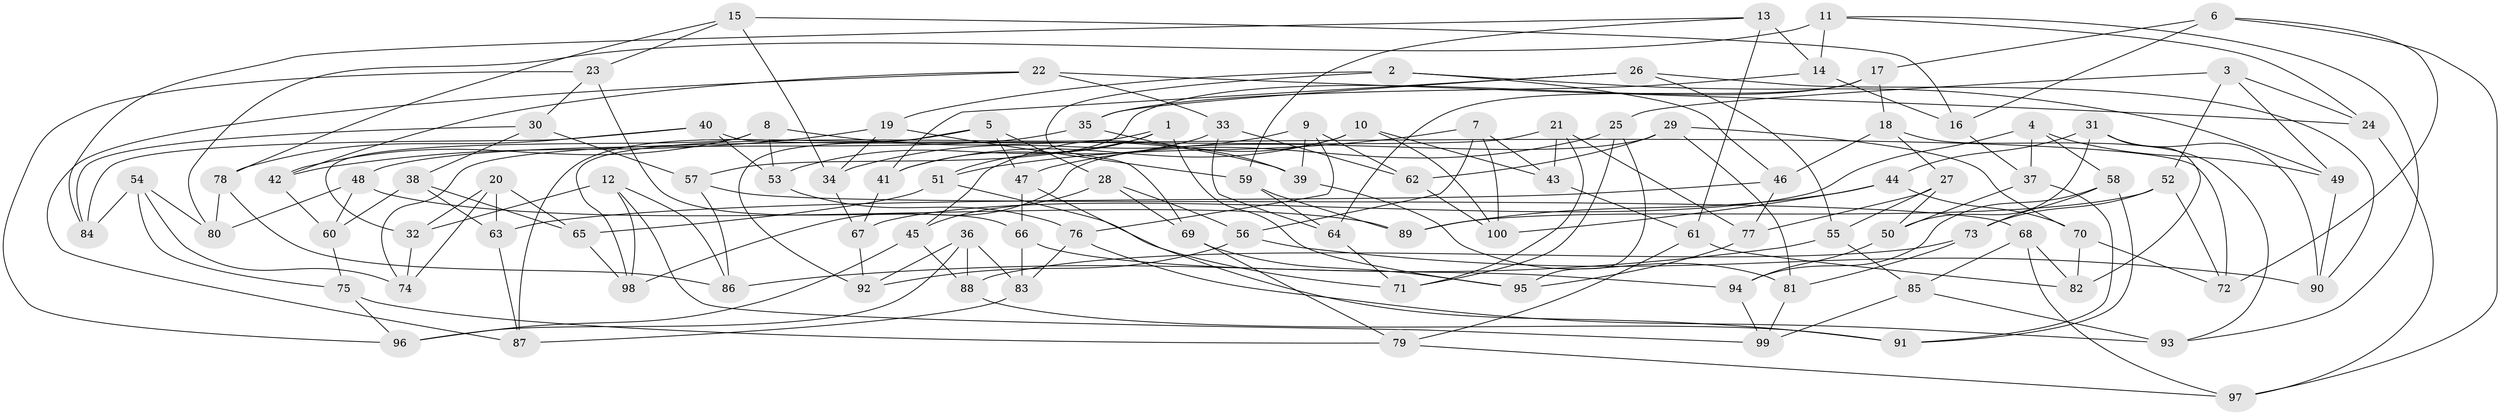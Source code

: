 // Generated by graph-tools (version 1.1) at 2025/39/02/21/25 10:39:01]
// undirected, 100 vertices, 200 edges
graph export_dot {
graph [start="1"]
  node [color=gray90,style=filled];
  1;
  2;
  3;
  4;
  5;
  6;
  7;
  8;
  9;
  10;
  11;
  12;
  13;
  14;
  15;
  16;
  17;
  18;
  19;
  20;
  21;
  22;
  23;
  24;
  25;
  26;
  27;
  28;
  29;
  30;
  31;
  32;
  33;
  34;
  35;
  36;
  37;
  38;
  39;
  40;
  41;
  42;
  43;
  44;
  45;
  46;
  47;
  48;
  49;
  50;
  51;
  52;
  53;
  54;
  55;
  56;
  57;
  58;
  59;
  60;
  61;
  62;
  63;
  64;
  65;
  66;
  67;
  68;
  69;
  70;
  71;
  72;
  73;
  74;
  75;
  76;
  77;
  78;
  79;
  80;
  81;
  82;
  83;
  84;
  85;
  86;
  87;
  88;
  89;
  90;
  91;
  92;
  93;
  94;
  95;
  96;
  97;
  98;
  99;
  100;
  1 -- 98;
  1 -- 51;
  1 -- 95;
  1 -- 53;
  2 -- 69;
  2 -- 46;
  2 -- 49;
  2 -- 19;
  3 -- 24;
  3 -- 49;
  3 -- 52;
  3 -- 25;
  4 -- 49;
  4 -- 37;
  4 -- 58;
  4 -- 67;
  5 -- 28;
  5 -- 47;
  5 -- 87;
  5 -- 92;
  6 -- 16;
  6 -- 97;
  6 -- 72;
  6 -- 17;
  7 -- 56;
  7 -- 100;
  7 -- 43;
  7 -- 51;
  8 -- 42;
  8 -- 53;
  8 -- 32;
  8 -- 39;
  9 -- 39;
  9 -- 76;
  9 -- 34;
  9 -- 62;
  10 -- 43;
  10 -- 100;
  10 -- 41;
  10 -- 45;
  11 -- 24;
  11 -- 93;
  11 -- 80;
  11 -- 14;
  12 -- 98;
  12 -- 86;
  12 -- 99;
  12 -- 32;
  13 -- 14;
  13 -- 59;
  13 -- 61;
  13 -- 84;
  14 -- 16;
  14 -- 35;
  15 -- 16;
  15 -- 78;
  15 -- 34;
  15 -- 23;
  16 -- 37;
  17 -- 18;
  17 -- 64;
  17 -- 57;
  18 -- 93;
  18 -- 46;
  18 -- 27;
  19 -- 42;
  19 -- 59;
  19 -- 34;
  20 -- 32;
  20 -- 65;
  20 -- 63;
  20 -- 74;
  21 -- 77;
  21 -- 71;
  21 -- 43;
  21 -- 74;
  22 -- 24;
  22 -- 87;
  22 -- 33;
  22 -- 42;
  23 -- 66;
  23 -- 96;
  23 -- 30;
  24 -- 97;
  25 -- 47;
  25 -- 95;
  25 -- 71;
  26 -- 55;
  26 -- 90;
  26 -- 35;
  26 -- 41;
  27 -- 55;
  27 -- 50;
  27 -- 77;
  28 -- 56;
  28 -- 69;
  28 -- 45;
  29 -- 70;
  29 -- 98;
  29 -- 81;
  29 -- 62;
  30 -- 84;
  30 -- 57;
  30 -- 38;
  31 -- 44;
  31 -- 82;
  31 -- 90;
  31 -- 50;
  32 -- 74;
  33 -- 64;
  33 -- 41;
  33 -- 62;
  34 -- 67;
  35 -- 39;
  35 -- 48;
  36 -- 92;
  36 -- 83;
  36 -- 96;
  36 -- 88;
  37 -- 50;
  37 -- 91;
  38 -- 60;
  38 -- 65;
  38 -- 63;
  39 -- 81;
  40 -- 84;
  40 -- 72;
  40 -- 53;
  40 -- 78;
  41 -- 67;
  42 -- 60;
  43 -- 61;
  44 -- 70;
  44 -- 100;
  44 -- 89;
  45 -- 96;
  45 -- 88;
  46 -- 77;
  46 -- 63;
  47 -- 66;
  47 -- 91;
  48 -- 89;
  48 -- 80;
  48 -- 60;
  49 -- 90;
  50 -- 94;
  51 -- 65;
  51 -- 71;
  52 -- 89;
  52 -- 73;
  52 -- 72;
  53 -- 76;
  54 -- 84;
  54 -- 75;
  54 -- 74;
  54 -- 80;
  55 -- 85;
  55 -- 86;
  56 -- 90;
  56 -- 92;
  57 -- 68;
  57 -- 86;
  58 -- 94;
  58 -- 73;
  58 -- 91;
  59 -- 64;
  59 -- 89;
  60 -- 75;
  61 -- 82;
  61 -- 79;
  62 -- 100;
  63 -- 87;
  64 -- 71;
  65 -- 98;
  66 -- 94;
  66 -- 83;
  67 -- 92;
  68 -- 85;
  68 -- 97;
  68 -- 82;
  69 -- 79;
  69 -- 95;
  70 -- 72;
  70 -- 82;
  73 -- 88;
  73 -- 81;
  75 -- 79;
  75 -- 96;
  76 -- 83;
  76 -- 93;
  77 -- 95;
  78 -- 86;
  78 -- 80;
  79 -- 97;
  81 -- 99;
  83 -- 87;
  85 -- 99;
  85 -- 93;
  88 -- 91;
  94 -- 99;
}
